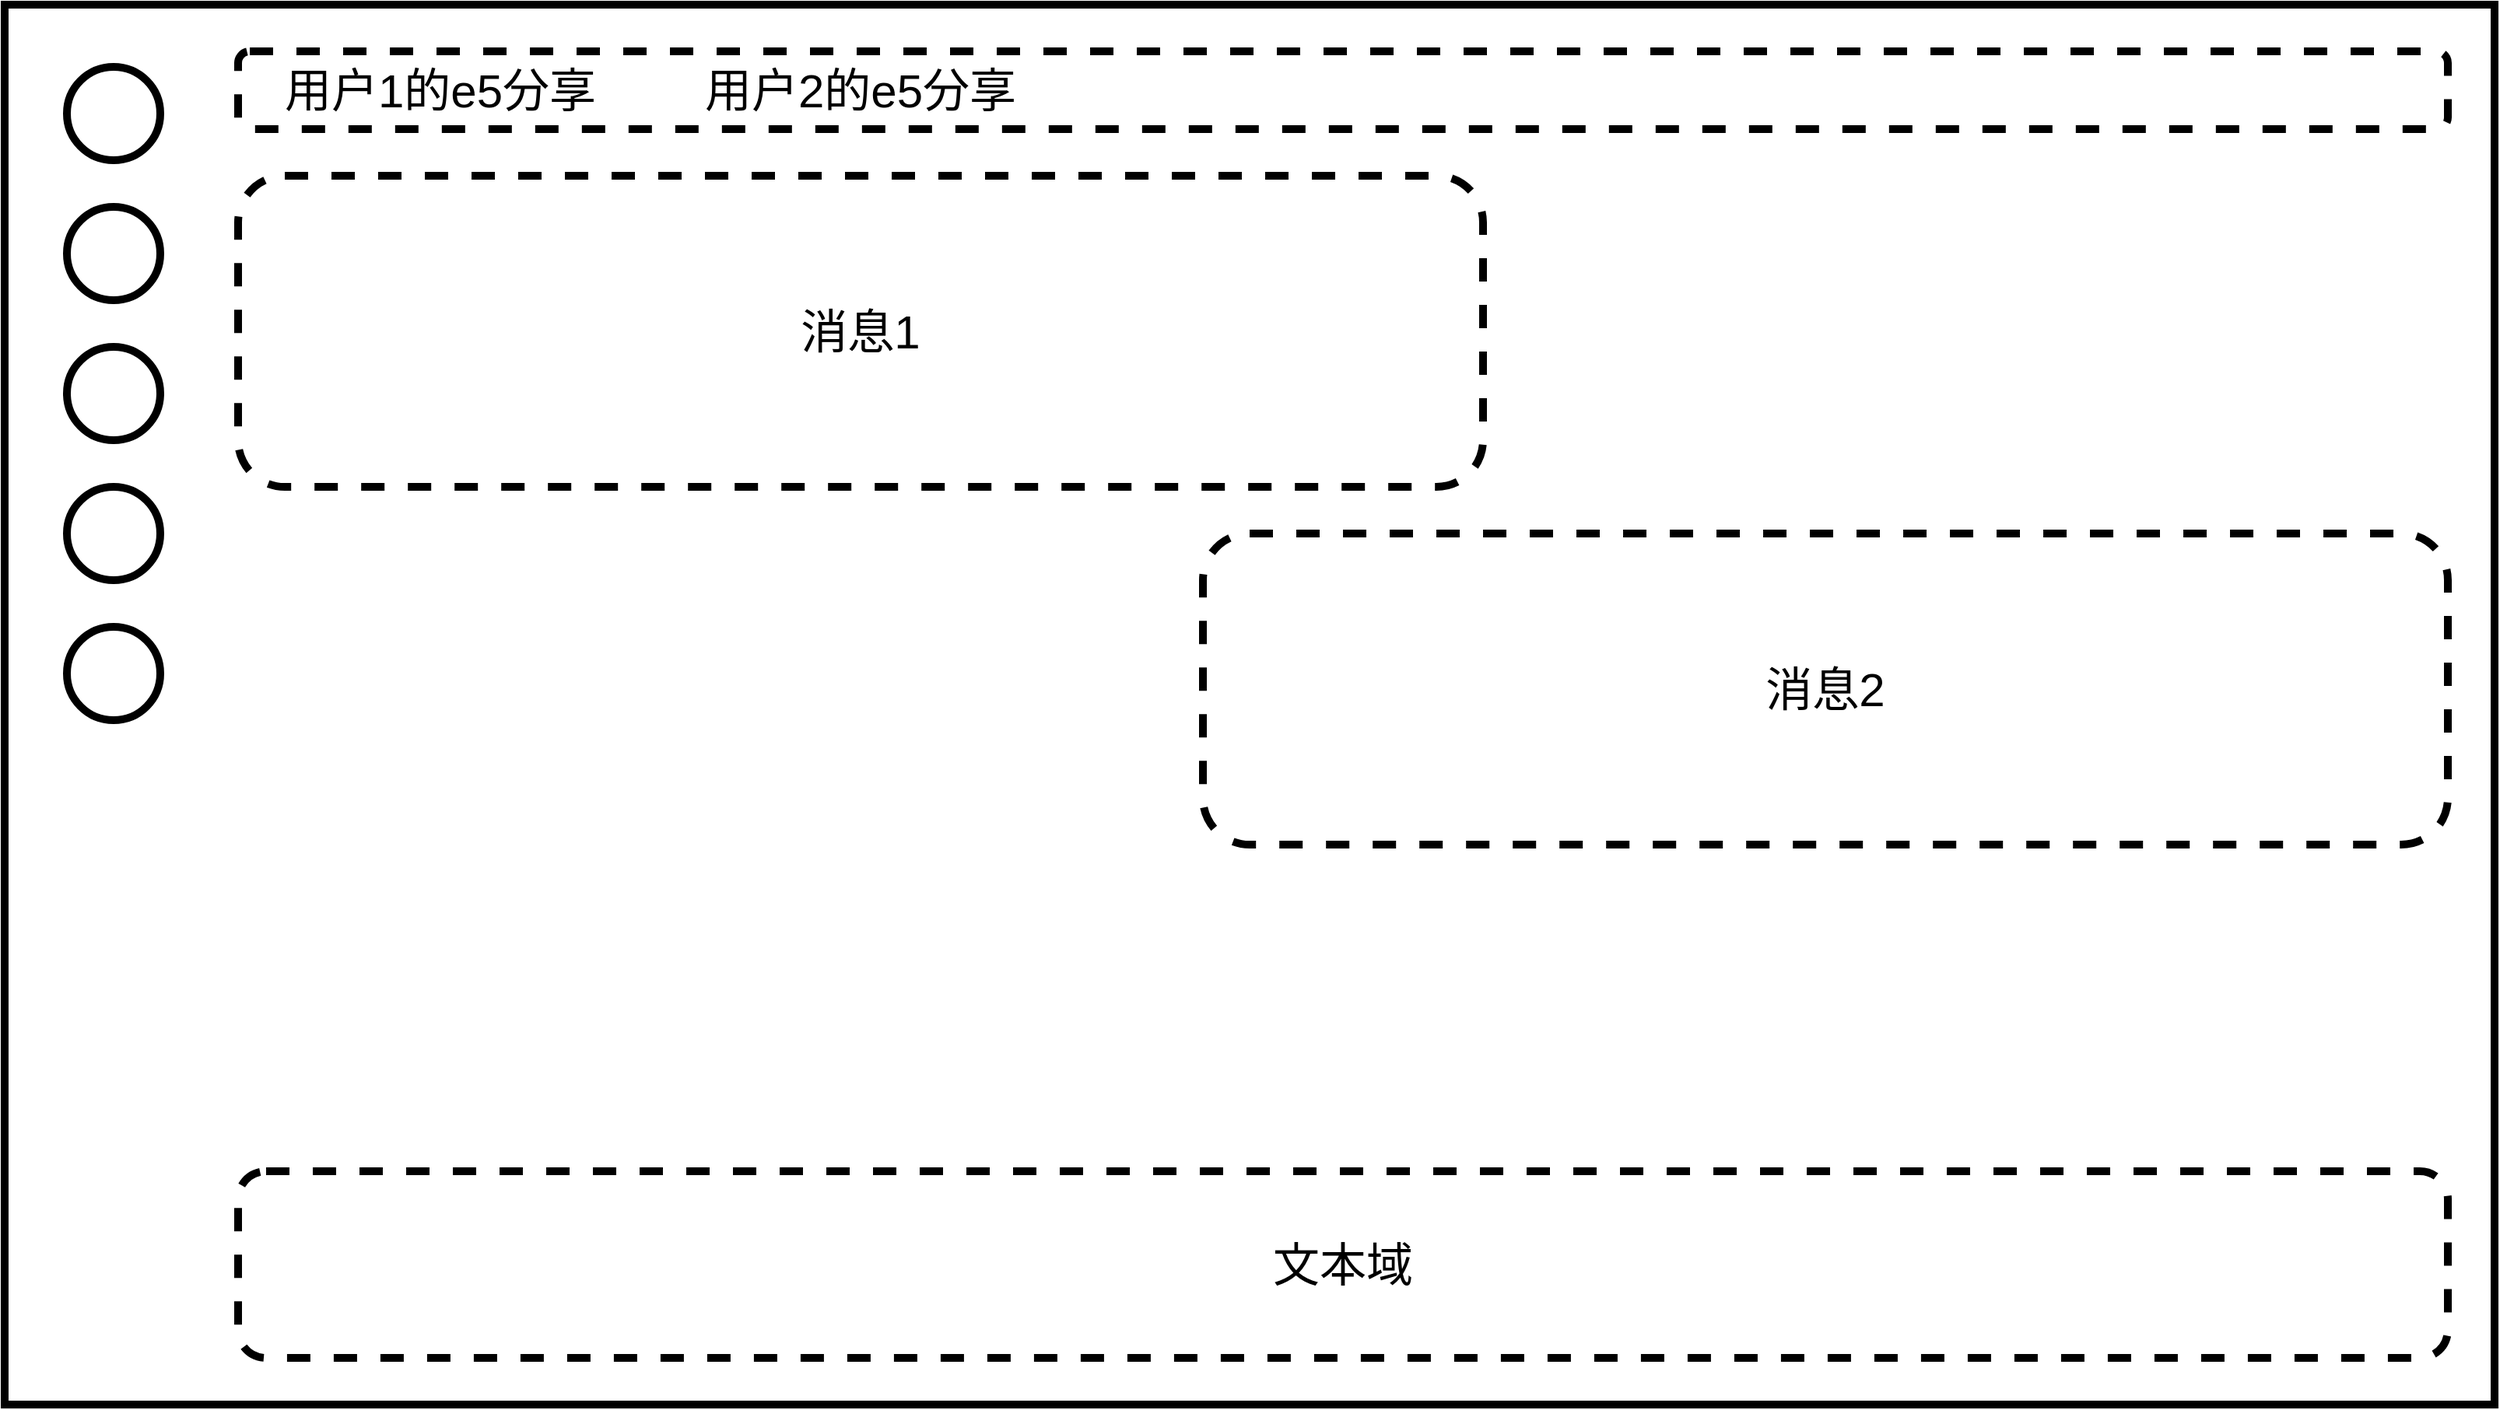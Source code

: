 <mxfile version="20.8.16" type="device"><diagram name="第 1 页" id="C545pj6HFmw_s_1A36Yl"><mxGraphModel dx="2072" dy="1228" grid="1" gridSize="10" guides="1" tooltips="1" connect="1" arrows="1" fold="1" page="1" pageScale="1" pageWidth="2000" pageHeight="1100" math="0" shadow="0"><root><mxCell id="0"/><mxCell id="1" parent="0"/><mxCell id="lMvvIm_gAStbLnTfJpcQ-1" value="" style="rounded=0;whiteSpace=wrap;html=1;strokeColor=default;strokeWidth=5;fontFamily=Helvetica;fontSize=12;fontColor=default;fillColor=default;align=left;" parent="1" vertex="1"><mxGeometry x="120" y="40" width="1600" height="900" as="geometry"/></mxCell><mxCell id="lMvvIm_gAStbLnTfJpcQ-4" value="" style="ellipse;whiteSpace=wrap;html=1;aspect=fixed;rounded=1;strokeColor=default;strokeWidth=5;fontFamily=Helvetica;fontSize=30;fontColor=default;fillColor=default;" parent="1" vertex="1"><mxGeometry x="160" y="80" width="60" height="60" as="geometry"/></mxCell><mxCell id="lMvvIm_gAStbLnTfJpcQ-5" value="" style="ellipse;whiteSpace=wrap;html=1;aspect=fixed;rounded=1;strokeColor=default;strokeWidth=5;fontFamily=Helvetica;fontSize=30;fontColor=default;fillColor=default;" parent="1" vertex="1"><mxGeometry x="160" y="170" width="60" height="60" as="geometry"/></mxCell><mxCell id="lMvvIm_gAStbLnTfJpcQ-6" value="" style="ellipse;whiteSpace=wrap;html=1;aspect=fixed;rounded=1;strokeColor=default;strokeWidth=5;fontFamily=Helvetica;fontSize=30;fontColor=default;fillColor=default;" parent="1" vertex="1"><mxGeometry x="160" y="260" width="60" height="60" as="geometry"/></mxCell><mxCell id="lMvvIm_gAStbLnTfJpcQ-7" value="" style="ellipse;whiteSpace=wrap;html=1;aspect=fixed;rounded=1;strokeColor=default;strokeWidth=5;fontFamily=Helvetica;fontSize=30;fontColor=default;fillColor=default;" parent="1" vertex="1"><mxGeometry x="160" y="350" width="60" height="60" as="geometry"/></mxCell><mxCell id="lMvvIm_gAStbLnTfJpcQ-12" value="" style="ellipse;whiteSpace=wrap;html=1;aspect=fixed;rounded=1;strokeColor=default;strokeWidth=5;fontFamily=Helvetica;fontSize=30;fontColor=default;fillColor=default;" parent="1" vertex="1"><mxGeometry x="160" y="440" width="60" height="60" as="geometry"/></mxCell><mxCell id="rBieV-Gkh4OHqxAzLmal-3" value="" style="rounded=1;whiteSpace=wrap;html=1;fontSize=30;strokeWidth=5;dashed=1;" vertex="1" parent="1"><mxGeometry x="270" y="70" width="1420" height="50" as="geometry"/></mxCell><mxCell id="rBieV-Gkh4OHqxAzLmal-2" value="&lt;font style=&quot;font-size: 30px;&quot;&gt;用户1的e5分享&lt;/font&gt;" style="text;html=1;strokeColor=none;fillColor=none;align=center;verticalAlign=middle;whiteSpace=wrap;rounded=0;" vertex="1" parent="1"><mxGeometry x="280" y="80" width="240" height="30" as="geometry"/></mxCell><mxCell id="rBieV-Gkh4OHqxAzLmal-4" style="edgeStyle=orthogonalEdgeStyle;rounded=0;orthogonalLoop=1;jettySize=auto;html=1;exitX=0.5;exitY=1;exitDx=0;exitDy=0;fontSize=30;" edge="1" parent="1" source="rBieV-Gkh4OHqxAzLmal-3" target="rBieV-Gkh4OHqxAzLmal-3"><mxGeometry relative="1" as="geometry"/></mxCell><mxCell id="rBieV-Gkh4OHqxAzLmal-5" value="&lt;font style=&quot;font-size: 30px;&quot;&gt;用户2的e5分享&lt;/font&gt;" style="text;html=1;strokeColor=none;fillColor=none;align=center;verticalAlign=middle;whiteSpace=wrap;rounded=0;" vertex="1" parent="1"><mxGeometry x="550" y="80" width="240" height="30" as="geometry"/></mxCell><mxCell id="rBieV-Gkh4OHqxAzLmal-6" value="文本域" style="rounded=1;whiteSpace=wrap;html=1;fontSize=30;strokeWidth=5;dashed=1;" vertex="1" parent="1"><mxGeometry x="270" y="790" width="1420" height="120" as="geometry"/></mxCell><mxCell id="rBieV-Gkh4OHqxAzLmal-8" value="消息1" style="rounded=1;whiteSpace=wrap;html=1;dashed=1;strokeWidth=5;fontSize=30;" vertex="1" parent="1"><mxGeometry x="270" y="150" width="800" height="200" as="geometry"/></mxCell><mxCell id="rBieV-Gkh4OHqxAzLmal-9" value="消息2" style="rounded=1;whiteSpace=wrap;html=1;dashed=1;strokeWidth=5;fontSize=30;" vertex="1" parent="1"><mxGeometry x="890" y="380" width="800" height="200" as="geometry"/></mxCell></root></mxGraphModel></diagram></mxfile>